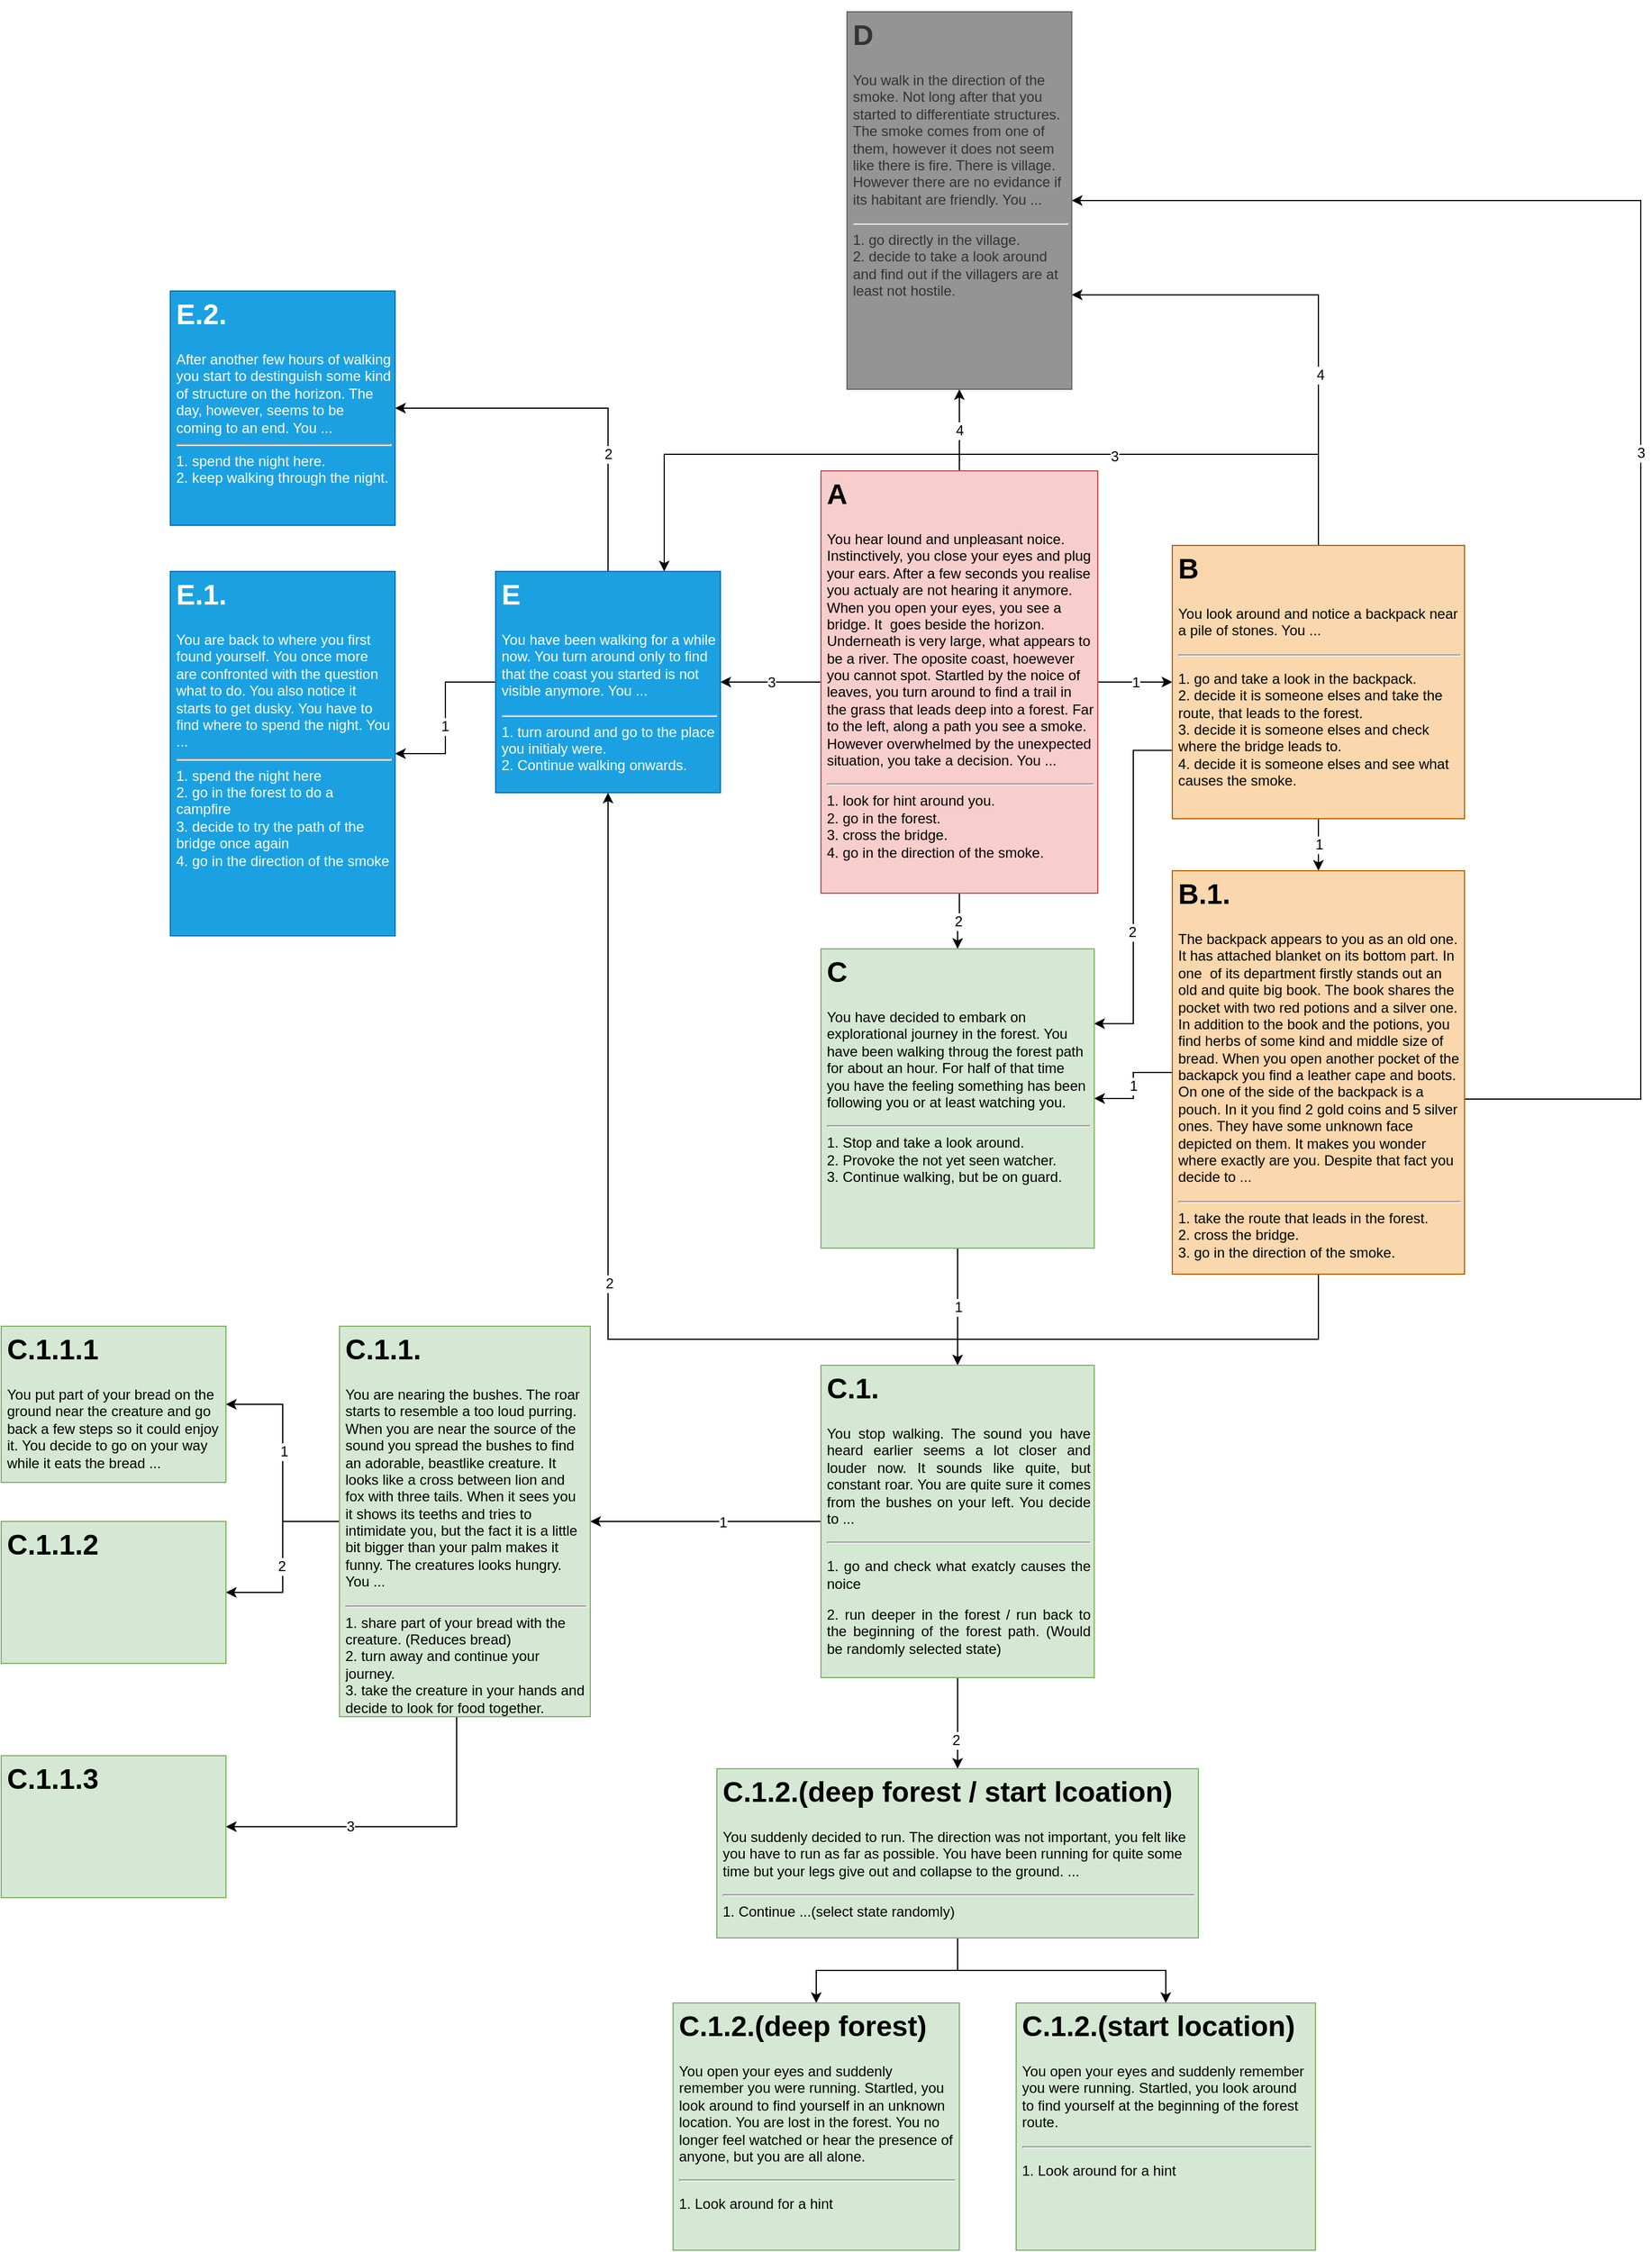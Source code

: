 <mxfile version="11.0.7" type="device"><diagram id="zYfvn2Zs8QDwYcNpTcbm" name="Page-1"><mxGraphModel dx="2297" dy="835" grid="1" gridSize="11" guides="1" tooltips="1" connect="1" arrows="1" fold="1" page="1" pageScale="1" pageWidth="850" pageHeight="1100" math="0" shadow="0"><root><mxCell id="0"/><mxCell id="1" parent="0"/><mxCell id="ZcdzqL1MxjBMbqfNb66z-6" value="&lt;div&gt;1&lt;/div&gt;" style="edgeStyle=orthogonalEdgeStyle;rounded=0;orthogonalLoop=1;jettySize=auto;html=1;exitX=1;exitY=0.5;exitDx=0;exitDy=0;fontSize=12;" parent="1" source="ZcdzqL1MxjBMbqfNb66z-3" target="ZcdzqL1MxjBMbqfNb66z-4" edge="1"><mxGeometry relative="1" as="geometry"/></mxCell><mxCell id="ZcdzqL1MxjBMbqfNb66z-13" value="2" style="edgeStyle=orthogonalEdgeStyle;rounded=0;orthogonalLoop=1;jettySize=auto;html=1;exitX=0.5;exitY=1;exitDx=0;exitDy=0;fontSize=12;" parent="1" source="ZcdzqL1MxjBMbqfNb66z-3" target="ZcdzqL1MxjBMbqfNb66z-9" edge="1"><mxGeometry relative="1" as="geometry"/></mxCell><mxCell id="ZcdzqL1MxjBMbqfNb66z-17" value="4" style="edgeStyle=orthogonalEdgeStyle;rounded=0;orthogonalLoop=1;jettySize=auto;html=1;exitX=0.5;exitY=0;exitDx=0;exitDy=0;entryX=0.5;entryY=1;entryDx=0;entryDy=0;fontSize=12;" parent="1" source="ZcdzqL1MxjBMbqfNb66z-3" target="ZcdzqL1MxjBMbqfNb66z-16" edge="1"><mxGeometry relative="1" as="geometry"/></mxCell><mxCell id="ZcdzqL1MxjBMbqfNb66z-24" value="3" style="edgeStyle=orthogonalEdgeStyle;rounded=0;orthogonalLoop=1;jettySize=auto;html=1;fontSize=12;" parent="1" source="ZcdzqL1MxjBMbqfNb66z-3" target="ZcdzqL1MxjBMbqfNb66z-18" edge="1"><mxGeometry relative="1" as="geometry"/></mxCell><mxCell id="ZcdzqL1MxjBMbqfNb66z-3" value="&lt;h1&gt;A&lt;br&gt;&lt;/h1&gt;&lt;p&gt;You hear lound and unpleasant noice. Instinctively, you close your eyes and plug your ears. After a few seconds you realise you actualy are not hearing it anymore. When you open your eyes, you see a bridge. It&amp;nbsp; goes beside the horizon. Underneath is very large, what appears to be a river. The oposite coast, hoewever you cannot spot. Startled by the noice of leaves, you turn around to find a trail in the grass that leads deep into a forest. Far to the left, along a path you see a smoke. However overwhelmed by the unexpected situation, you take a decision. You ...&lt;/p&gt;&lt;hr&gt;1. look for hint around you.&lt;br&gt;2. go in the forest.&lt;br&gt;3. cross the bridge.&lt;br&gt;4. go in the direction of the smoke." style="text;html=1;strokeColor=#b85450;fillColor=#f8cecc;spacing=5;spacingTop=-20;whiteSpace=wrap;overflow=hidden;rounded=0;labelBorderColor=none;gradientColor=none;" parent="1" vertex="1"><mxGeometry x="286" y="531" width="234" height="357" as="geometry"/></mxCell><mxCell id="ZcdzqL1MxjBMbqfNb66z-8" value="1" style="edgeStyle=orthogonalEdgeStyle;rounded=0;orthogonalLoop=1;jettySize=auto;html=1;entryX=0.5;entryY=0;entryDx=0;entryDy=0;fontSize=12;" parent="1" source="ZcdzqL1MxjBMbqfNb66z-4" target="ZcdzqL1MxjBMbqfNb66z-7" edge="1"><mxGeometry relative="1" as="geometry"/></mxCell><mxCell id="ZcdzqL1MxjBMbqfNb66z-62" style="edgeStyle=orthogonalEdgeStyle;rounded=0;orthogonalLoop=1;jettySize=auto;html=1;entryX=0.75;entryY=0;entryDx=0;entryDy=0;fontSize=12;" parent="1" source="ZcdzqL1MxjBMbqfNb66z-4" target="ZcdzqL1MxjBMbqfNb66z-18" edge="1"><mxGeometry relative="1" as="geometry"><Array as="points"><mxPoint x="706" y="517"/><mxPoint x="154" y="517"/></Array></mxGeometry></mxCell><mxCell id="ZcdzqL1MxjBMbqfNb66z-63" value="3" style="text;html=1;resizable=0;points=[];align=center;verticalAlign=middle;labelBackgroundColor=#ffffff;fontSize=12;" parent="ZcdzqL1MxjBMbqfNb66z-62" vertex="1" connectable="0"><mxGeometry x="-0.315" y="2" relative="1" as="geometry"><mxPoint as="offset"/></mxGeometry></mxCell><mxCell id="ZcdzqL1MxjBMbqfNb66z-64" style="edgeStyle=orthogonalEdgeStyle;rounded=0;orthogonalLoop=1;jettySize=auto;html=1;entryX=1;entryY=0.75;entryDx=0;entryDy=0;fontSize=12;" parent="1" source="ZcdzqL1MxjBMbqfNb66z-4" target="ZcdzqL1MxjBMbqfNb66z-16" edge="1"><mxGeometry relative="1" as="geometry"><Array as="points"><mxPoint x="706" y="382"/></Array></mxGeometry></mxCell><mxCell id="ZcdzqL1MxjBMbqfNb66z-65" value="4" style="text;html=1;resizable=0;points=[];align=center;verticalAlign=middle;labelBackgroundColor=#ffffff;fontSize=12;" parent="ZcdzqL1MxjBMbqfNb66z-64" vertex="1" connectable="0"><mxGeometry x="-0.314" y="-1" relative="1" as="geometry"><mxPoint as="offset"/></mxGeometry></mxCell><mxCell id="ZcdzqL1MxjBMbqfNb66z-66" style="edgeStyle=orthogonalEdgeStyle;rounded=0;orthogonalLoop=1;jettySize=auto;html=1;exitX=0;exitY=0.75;exitDx=0;exitDy=0;entryX=1;entryY=0.25;entryDx=0;entryDy=0;fontSize=12;" parent="1" source="ZcdzqL1MxjBMbqfNb66z-4" target="ZcdzqL1MxjBMbqfNb66z-9" edge="1"><mxGeometry relative="1" as="geometry"/></mxCell><mxCell id="ZcdzqL1MxjBMbqfNb66z-67" value="2" style="text;html=1;resizable=0;points=[];align=center;verticalAlign=middle;labelBackgroundColor=#ffffff;fontSize=12;" parent="ZcdzqL1MxjBMbqfNb66z-66" vertex="1" connectable="0"><mxGeometry x="0.253" y="-1" relative="1" as="geometry"><mxPoint as="offset"/></mxGeometry></mxCell><mxCell id="ZcdzqL1MxjBMbqfNb66z-4" value="&lt;h1 style=&quot;font-size: 24px&quot;&gt;B&lt;br style=&quot;font-size: 12px&quot;&gt;&lt;/h1&gt;&lt;p style=&quot;font-size: 12px&quot;&gt;You look around and notice a backpack near a pile of stones. You ...&lt;/p&gt;&lt;hr style=&quot;font-size: 12px&quot;&gt;&lt;p style=&quot;font-size: 12px&quot;&gt;1. go and take a look in the backpack.&lt;br&gt;2. decide it is someone elses and take the route, that leads to the forest.&lt;br&gt;3. decide it is someone elses and check where the bridge leads to.&lt;br&gt;4. decide it is someone elses and see what causes the smoke.&lt;br&gt;&lt;/p&gt;" style="text;html=1;strokeColor=#b46504;fillColor=#fad7ac;spacing=5;spacingTop=-20;whiteSpace=wrap;overflow=hidden;rounded=0;labelBackgroundColor=none;labelBorderColor=none;fontSize=12;" parent="1" vertex="1"><mxGeometry x="583" y="594" width="247" height="231" as="geometry"/></mxCell><mxCell id="ZcdzqL1MxjBMbqfNb66z-19" value="3" style="edgeStyle=orthogonalEdgeStyle;rounded=0;orthogonalLoop=1;jettySize=auto;html=1;entryX=1;entryY=0.5;entryDx=0;entryDy=0;fontSize=12;" parent="1" source="ZcdzqL1MxjBMbqfNb66z-7" target="ZcdzqL1MxjBMbqfNb66z-16" edge="1"><mxGeometry relative="1" as="geometry"><Array as="points"><mxPoint x="979" y="1062"/><mxPoint x="979" y="302"/></Array></mxGeometry></mxCell><mxCell id="ZcdzqL1MxjBMbqfNb66z-20" value="1" style="edgeStyle=orthogonalEdgeStyle;rounded=0;orthogonalLoop=1;jettySize=auto;html=1;fontSize=12;" parent="1" source="ZcdzqL1MxjBMbqfNb66z-7" target="ZcdzqL1MxjBMbqfNb66z-9" edge="1"><mxGeometry relative="1" as="geometry"/></mxCell><mxCell id="ZcdzqL1MxjBMbqfNb66z-30" style="edgeStyle=orthogonalEdgeStyle;rounded=0;orthogonalLoop=1;jettySize=auto;html=1;entryX=0.5;entryY=1;entryDx=0;entryDy=0;fontSize=12;" parent="1" source="ZcdzqL1MxjBMbqfNb66z-7" target="ZcdzqL1MxjBMbqfNb66z-18" edge="1"><mxGeometry relative="1" as="geometry"><Array as="points"><mxPoint x="706" y="1265"/><mxPoint x="106" y="1265"/></Array></mxGeometry></mxCell><mxCell id="ZcdzqL1MxjBMbqfNb66z-31" value="&lt;div&gt;2&lt;/div&gt;" style="text;html=1;resizable=0;points=[];align=center;verticalAlign=middle;labelBackgroundColor=#ffffff;fontSize=12;" parent="ZcdzqL1MxjBMbqfNb66z-30" vertex="1" connectable="0"><mxGeometry x="0.257" y="-1" relative="1" as="geometry"><mxPoint as="offset"/></mxGeometry></mxCell><mxCell id="ZcdzqL1MxjBMbqfNb66z-7" value="&lt;h1&gt;B.1.&lt;br&gt;&lt;/h1&gt;&lt;p&gt;The backpack appears to you as an old one. It has attached blanket on its bottom part. In one&amp;nbsp; of its department firstly stands out an old and quite big book. The book shares the pocket with two red potions and a silver one. In addition to the book and the potions, you find herbs of some kind and middle size of bread. When you open another pocket of the backapck you find a leather cape and boots. On one of the side of the backpack is a pouch. In it you find 2 gold coins and 5 silver ones. They have some unknown face depicted on them. It makes you wonder where exactly are you. Despite that fact you decide to ...&lt;/p&gt;&lt;hr&gt;1. take the route that leads in the forest.&lt;br&gt;2. cross the bridge.&lt;br&gt;3. go in the direction of the smoke.&lt;p&gt;&lt;br&gt;&lt;/p&gt;" style="text;html=1;strokeColor=#b46504;fillColor=#fad7ac;spacing=5;spacingTop=-20;whiteSpace=wrap;overflow=hidden;rounded=0;labelBackgroundColor=none;fontSize=12;labelBorderColor=none;" parent="1" vertex="1"><mxGeometry x="583" y="869" width="247" height="341" as="geometry"/></mxCell><mxCell id="ZcdzqL1MxjBMbqfNb66z-23" value="&lt;div&gt;1&lt;/div&gt;" style="edgeStyle=orthogonalEdgeStyle;rounded=0;orthogonalLoop=1;jettySize=auto;html=1;entryX=0.5;entryY=0;entryDx=0;entryDy=0;fontSize=12;" parent="1" source="ZcdzqL1MxjBMbqfNb66z-9" target="ZcdzqL1MxjBMbqfNb66z-22" edge="1"><mxGeometry relative="1" as="geometry"/></mxCell><mxCell id="ZcdzqL1MxjBMbqfNb66z-9" value="&lt;h1&gt;C&lt;/h1&gt;&lt;p&gt;You have decided to embark on explorational journey in the forest. You have been walking throug the forest path for about an hour. For half of that time you have the feeling something has been following you or at least watching you.&lt;/p&gt;&lt;hr&gt;&lt;div&gt;1. Stop and take a look around.&lt;/div&gt;&lt;div&gt;2. Provoke the not yet seen watcher.&lt;/div&gt;&lt;div&gt;3. Continue walking, but be on guard.&lt;br&gt;&lt;/div&gt;&lt;p&gt;&lt;br&gt;&lt;/p&gt;" style="text;html=1;strokeColor=#82b366;fillColor=#d5e8d4;spacing=5;spacingTop=-20;whiteSpace=wrap;overflow=hidden;rounded=0;labelBackgroundColor=none;fontSize=12;labelBorderColor=none;" parent="1" vertex="1"><mxGeometry x="286" y="935" width="231" height="253" as="geometry"/></mxCell><mxCell id="ZcdzqL1MxjBMbqfNb66z-16" value="&lt;h1&gt;D&lt;/h1&gt;&lt;p&gt;You walk in the direction of the smoke. Not long after that you started to differentiate structures. The smoke comes from one of them, however it does not seem like there is fire. There is village. However there are no evidance if its habitant are friendly. You ...&lt;br&gt;&lt;/p&gt;&lt;hr&gt;&lt;div&gt;1. go directly in the village.&lt;/div&gt;&lt;div&gt;2. decide to take a look around and find out if the villagers are at least not hostile.&lt;br&gt;&lt;/div&gt;&lt;p&gt;&lt;br&gt;&lt;/p&gt;" style="text;html=1;strokeColor=#666666;fillColor=#949494;spacing=5;spacingTop=-20;whiteSpace=wrap;overflow=hidden;rounded=0;labelBackgroundColor=none;fontSize=12;fontColor=#333333;" parent="1" vertex="1"><mxGeometry x="308" y="143" width="190" height="319" as="geometry"/></mxCell><mxCell id="ZcdzqL1MxjBMbqfNb66z-45" style="edgeStyle=orthogonalEdgeStyle;rounded=0;orthogonalLoop=1;jettySize=auto;html=1;entryX=1;entryY=0.5;entryDx=0;entryDy=0;fontSize=12;" parent="1" source="ZcdzqL1MxjBMbqfNb66z-18" target="ZcdzqL1MxjBMbqfNb66z-44" edge="1"><mxGeometry relative="1" as="geometry"/></mxCell><mxCell id="ZcdzqL1MxjBMbqfNb66z-46" value="1" style="text;html=1;resizable=0;points=[];align=center;verticalAlign=middle;labelBackgroundColor=#ffffff;fontSize=12;" parent="ZcdzqL1MxjBMbqfNb66z-45" vertex="1" connectable="0"><mxGeometry x="0.101" y="-1" relative="1" as="geometry"><mxPoint as="offset"/></mxGeometry></mxCell><mxCell id="ZcdzqL1MxjBMbqfNb66z-58" style="edgeStyle=orthogonalEdgeStyle;rounded=0;orthogonalLoop=1;jettySize=auto;html=1;entryX=1;entryY=0.5;entryDx=0;entryDy=0;fontSize=12;" parent="1" source="ZcdzqL1MxjBMbqfNb66z-18" target="ZcdzqL1MxjBMbqfNb66z-57" edge="1"><mxGeometry relative="1" as="geometry"><Array as="points"><mxPoint x="106" y="478"/></Array></mxGeometry></mxCell><mxCell id="ZcdzqL1MxjBMbqfNb66z-59" value="2" style="text;html=1;resizable=0;points=[];align=center;verticalAlign=middle;labelBackgroundColor=#ffffff;fontSize=12;" parent="ZcdzqL1MxjBMbqfNb66z-58" vertex="1" connectable="0"><mxGeometry x="-0.375" relative="1" as="geometry"><mxPoint as="offset"/></mxGeometry></mxCell><mxCell id="ZcdzqL1MxjBMbqfNb66z-18" value="&lt;h1&gt;E&lt;/h1&gt;&lt;p&gt;You have been walking for a while now. You turn around only to find that the coast you started is not visible anymore. You ...&lt;/p&gt;&lt;hr&gt;&lt;div&gt;1. turn around and go to the place you initialy were.&lt;/div&gt;&lt;div&gt;2. Continue walking onwards.&lt;br&gt;&lt;/div&gt;&lt;div&gt;&lt;br&gt;&lt;/div&gt;&lt;p&gt;&lt;br&gt;&lt;/p&gt;" style="text;html=1;strokeColor=#006EAF;fillColor=#1ba1e2;spacing=5;spacingTop=-20;whiteSpace=wrap;overflow=hidden;rounded=0;labelBackgroundColor=none;fontSize=12;fontColor=#ffffff;" parent="1" vertex="1"><mxGeometry x="11" y="616" width="190" height="187" as="geometry"/></mxCell><mxCell id="ZcdzqL1MxjBMbqfNb66z-29" style="edgeStyle=orthogonalEdgeStyle;rounded=0;orthogonalLoop=1;jettySize=auto;html=1;fontSize=12;" parent="1" source="ZcdzqL1MxjBMbqfNb66z-22" target="ZcdzqL1MxjBMbqfNb66z-25" edge="1"><mxGeometry relative="1" as="geometry"/></mxCell><mxCell id="ZcdzqL1MxjBMbqfNb66z-32" value="1" style="text;html=1;resizable=0;points=[];align=center;verticalAlign=middle;labelBackgroundColor=#ffffff;fontSize=12;" parent="ZcdzqL1MxjBMbqfNb66z-29" vertex="1" connectable="0"><mxGeometry x="-0.143" y="1" relative="1" as="geometry"><mxPoint as="offset"/></mxGeometry></mxCell><mxCell id="ZcdzqL1MxjBMbqfNb66z-34" style="edgeStyle=orthogonalEdgeStyle;rounded=0;orthogonalLoop=1;jettySize=auto;html=1;fontSize=12;" parent="1" source="ZcdzqL1MxjBMbqfNb66z-22" target="ZcdzqL1MxjBMbqfNb66z-33" edge="1"><mxGeometry relative="1" as="geometry"/></mxCell><mxCell id="ZcdzqL1MxjBMbqfNb66z-35" value="2" style="text;html=1;resizable=0;points=[];align=center;verticalAlign=middle;labelBackgroundColor=#ffffff;fontSize=12;" parent="ZcdzqL1MxjBMbqfNb66z-34" vertex="1" connectable="0"><mxGeometry x="0.372" y="-2" relative="1" as="geometry"><mxPoint as="offset"/></mxGeometry></mxCell><mxCell id="ZcdzqL1MxjBMbqfNb66z-22" value="&lt;h1 align=&quot;justify&quot;&gt;C.1.&lt;/h1&gt;&lt;p align=&quot;justify&quot;&gt;You stop walking. The sound you have heard earlier seems a lot closer and louder now. It sounds like quite, but constant roar. You are quite sure it comes from the bushes on your left. You decide to ...&lt;/p&gt;&lt;hr align=&quot;justify&quot;&gt;&lt;p align=&quot;justify&quot;&gt;1. go and check what exatcly causes the noice&lt;/p&gt;&lt;p align=&quot;justify&quot;&gt;2. run deeper in the forest / run back to the beginning of the forest path. (Would be randomly selected state)&lt;br&gt;&lt;/p&gt;" style="text;html=1;strokeColor=#82b366;fillColor=#d5e8d4;spacing=5;spacingTop=-20;whiteSpace=wrap;overflow=hidden;rounded=0;labelBackgroundColor=none;fontSize=12;" parent="1" vertex="1"><mxGeometry x="286" y="1287" width="231" height="264" as="geometry"/></mxCell><mxCell id="ZcdzqL1MxjBMbqfNb66z-48" style="edgeStyle=orthogonalEdgeStyle;rounded=0;orthogonalLoop=1;jettySize=auto;html=1;entryX=1;entryY=0.5;entryDx=0;entryDy=0;fontSize=12;" parent="1" source="ZcdzqL1MxjBMbqfNb66z-25" target="ZcdzqL1MxjBMbqfNb66z-47" edge="1"><mxGeometry relative="1" as="geometry"/></mxCell><mxCell id="ZcdzqL1MxjBMbqfNb66z-51" value="1" style="text;html=1;resizable=0;points=[];align=center;verticalAlign=middle;labelBackgroundColor=#ffffff;fontSize=12;" parent="ZcdzqL1MxjBMbqfNb66z-48" vertex="1" connectable="0"><mxGeometry x="0.105" y="-1" relative="1" as="geometry"><mxPoint as="offset"/></mxGeometry></mxCell><mxCell id="ZcdzqL1MxjBMbqfNb66z-50" style="edgeStyle=orthogonalEdgeStyle;rounded=0;orthogonalLoop=1;jettySize=auto;html=1;fontSize=12;" parent="1" source="ZcdzqL1MxjBMbqfNb66z-25" target="ZcdzqL1MxjBMbqfNb66z-49" edge="1"><mxGeometry relative="1" as="geometry"/></mxCell><mxCell id="ZcdzqL1MxjBMbqfNb66z-52" value="2" style="text;html=1;resizable=0;points=[];align=center;verticalAlign=middle;labelBackgroundColor=#ffffff;fontSize=12;" parent="ZcdzqL1MxjBMbqfNb66z-50" vertex="1" connectable="0"><mxGeometry x="0.095" y="-1" relative="1" as="geometry"><mxPoint as="offset"/></mxGeometry></mxCell><mxCell id="ZcdzqL1MxjBMbqfNb66z-54" style="edgeStyle=orthogonalEdgeStyle;rounded=0;orthogonalLoop=1;jettySize=auto;html=1;entryX=1;entryY=0.5;entryDx=0;entryDy=0;fontSize=12;" parent="1" source="ZcdzqL1MxjBMbqfNb66z-25" target="ZcdzqL1MxjBMbqfNb66z-53" edge="1"><mxGeometry relative="1" as="geometry"><Array as="points"><mxPoint x="-22" y="1677"/></Array></mxGeometry></mxCell><mxCell id="ZcdzqL1MxjBMbqfNb66z-55" value="3" style="text;html=1;resizable=0;points=[];align=center;verticalAlign=middle;labelBackgroundColor=#ffffff;fontSize=12;" parent="ZcdzqL1MxjBMbqfNb66z-54" vertex="1" connectable="0"><mxGeometry x="0.27" relative="1" as="geometry"><mxPoint as="offset"/></mxGeometry></mxCell><mxCell id="ZcdzqL1MxjBMbqfNb66z-25" value="&lt;h1&gt;C.1.1.&lt;/h1&gt;&lt;p&gt;You are nearing the bushes. The roar starts to resemble a too loud purring. When you are near the source of the sound you spread the bushes to find an adorable, beastlike creature. It looks like a cross between lion and fox with three tails. When it sees you it shows its teeths and tries to intimidate you, but the fact it is a little bit bigger than your palm makes it funny. The creatures looks hungry. You ...&lt;br&gt;&lt;/p&gt;&lt;hr&gt;&lt;div&gt;1. share part of your bread with the creature. (Reduces bread)&lt;br&gt;&lt;/div&gt;&lt;div&gt;2. turn away and continue your journey.&lt;/div&gt;&lt;div&gt;3. take the creature in your hands and decide to look for food together.&lt;br&gt;&lt;/div&gt;&lt;p&gt;&lt;br&gt;&lt;/p&gt;" style="text;html=1;strokeColor=#82b366;fillColor=#d5e8d4;spacing=5;spacingTop=-20;whiteSpace=wrap;overflow=hidden;rounded=0;labelBackgroundColor=none;fontSize=12;" parent="1" vertex="1"><mxGeometry x="-121" y="1254" width="212" height="330" as="geometry"/></mxCell><mxCell id="ZcdzqL1MxjBMbqfNb66z-40" value="" style="edgeStyle=orthogonalEdgeStyle;rounded=0;orthogonalLoop=1;jettySize=auto;html=1;fontSize=12;" parent="1" source="ZcdzqL1MxjBMbqfNb66z-33" target="ZcdzqL1MxjBMbqfNb66z-36" edge="1"><mxGeometry relative="1" as="geometry"/></mxCell><mxCell id="ZcdzqL1MxjBMbqfNb66z-43" style="edgeStyle=orthogonalEdgeStyle;rounded=0;orthogonalLoop=1;jettySize=auto;html=1;entryX=0.5;entryY=0;entryDx=0;entryDy=0;fontSize=12;" parent="1" source="ZcdzqL1MxjBMbqfNb66z-33" target="ZcdzqL1MxjBMbqfNb66z-42" edge="1"><mxGeometry relative="1" as="geometry"/></mxCell><mxCell id="ZcdzqL1MxjBMbqfNb66z-33" value="&lt;h1&gt;C.1.2.(deep forest / start lcoation)&lt;/h1&gt;&lt;p&gt;You suddenly decided to run. The direction was not important, you felt like you have to run as far as possible. You have been running for quite some time but your legs give out and collapse to the ground. ...&lt;/p&gt;&lt;hr&gt;1. Continue ...(select state randomly)&lt;br&gt;&lt;p&gt; &lt;br&gt;&lt;/p&gt;" style="text;html=1;strokeColor=#82b366;fillColor=#d5e8d4;spacing=5;spacingTop=-20;whiteSpace=wrap;overflow=hidden;rounded=0;labelBackgroundColor=none;fontSize=12;" parent="1" vertex="1"><mxGeometry x="198" y="1628" width="407" height="143" as="geometry"/></mxCell><mxCell id="ZcdzqL1MxjBMbqfNb66z-36" value="&lt;h1&gt;C.1.2.(deep forest)&lt;br&gt;&lt;/h1&gt;&lt;p&gt;You open your eyes and suddenly remember you were running. Startled, you look around to find yourself in an unknown location. You are lost in the forest. You no longer feel watched or hear the presence of anyone, but you are all alone.&lt;/p&gt;&lt;hr&gt;&lt;p&gt;1. Look around for a hint&lt;br&gt;&lt;/p&gt;" style="text;html=1;strokeColor=#82b366;fillColor=#d5e8d4;spacing=5;spacingTop=-20;whiteSpace=wrap;overflow=hidden;rounded=0;labelBackgroundColor=none;fontSize=12;" parent="1" vertex="1"><mxGeometry x="161" y="1826" width="242" height="209" as="geometry"/></mxCell><mxCell id="ZcdzqL1MxjBMbqfNb66z-42" value="&lt;h1&gt;C.1.2.(start location)&lt;br&gt;&lt;/h1&gt;&lt;p&gt;You open your eyes and suddenly remember you were running. Startled, you look around to find yourself at the beginning of the forest route.&lt;br&gt;&lt;/p&gt;&lt;hr&gt;&lt;p&gt;1. Look around for a hint&lt;br&gt;&lt;/p&gt;" style="text;html=1;strokeColor=#82b366;fillColor=#d5e8d4;spacing=5;spacingTop=-20;whiteSpace=wrap;overflow=hidden;rounded=0;labelBackgroundColor=none;fontSize=12;" parent="1" vertex="1"><mxGeometry x="451" y="1826" width="253" height="209" as="geometry"/></mxCell><mxCell id="ZcdzqL1MxjBMbqfNb66z-44" value="&lt;h1&gt;E.1.&lt;br&gt;&lt;/h1&gt;&lt;div&gt;You are back to where you first found yourself. You once more are confronted with the question what to do. You also notice it starts to get dusky. You have to find where to spend the night. You ...&lt;/div&gt;&lt;div&gt;&lt;hr&gt;1. spend the night here&lt;/div&gt;&lt;div&gt;2. go in the forest to do a campfire&lt;/div&gt;&lt;div&gt;3. decide to try the path of the bridge once again&lt;/div&gt;&lt;div&gt;4. go in the direction of the smoke&lt;br&gt;&lt;/div&gt;&lt;p&gt;&lt;br&gt;&lt;/p&gt;" style="text;html=1;strokeColor=#006EAF;fillColor=#1ba1e2;spacing=5;spacingTop=-20;whiteSpace=wrap;overflow=hidden;rounded=0;labelBackgroundColor=none;fontSize=12;fontColor=#ffffff;" parent="1" vertex="1"><mxGeometry x="-264" y="616" width="190" height="308" as="geometry"/></mxCell><mxCell id="ZcdzqL1MxjBMbqfNb66z-47" value="&lt;h1&gt;C.1.1.1&lt;/h1&gt;&lt;p&gt;You put part of your bread on the ground near the creature and go back a few steps so it could enjoy it. You decide to go on your way while it eats the bread ...&lt;br&gt;&lt;/p&gt;" style="text;html=1;strokeColor=#82b366;fillColor=#d5e8d4;spacing=5;spacingTop=-20;whiteSpace=wrap;overflow=hidden;rounded=0;labelBackgroundColor=none;fontSize=12;" parent="1" vertex="1"><mxGeometry x="-407" y="1254" width="190" height="132" as="geometry"/></mxCell><mxCell id="ZcdzqL1MxjBMbqfNb66z-49" value="&lt;h1&gt;C.1.1.2&lt;/h1&gt;&lt;p&gt;&lt;br&gt;&lt;/p&gt;" style="text;html=1;strokeColor=#82b366;fillColor=#d5e8d4;spacing=5;spacingTop=-20;whiteSpace=wrap;overflow=hidden;rounded=0;labelBackgroundColor=none;fontSize=12;" parent="1" vertex="1"><mxGeometry x="-407" y="1419" width="190" height="120" as="geometry"/></mxCell><mxCell id="ZcdzqL1MxjBMbqfNb66z-53" value="&lt;h1&gt;C.1.1.3&lt;/h1&gt;&lt;p&gt;&lt;br&gt;&lt;/p&gt;" style="text;html=1;strokeColor=#82b366;fillColor=#d5e8d4;spacing=5;spacingTop=-20;whiteSpace=wrap;overflow=hidden;rounded=0;labelBackgroundColor=none;fontSize=12;" parent="1" vertex="1"><mxGeometry x="-407" y="1617" width="190" height="120" as="geometry"/></mxCell><mxCell id="ZcdzqL1MxjBMbqfNb66z-57" value="&lt;h1&gt;E.2.&lt;br&gt;&lt;/h1&gt;&lt;div&gt;After another few hours of walking you start to destinguish some kind of structure on the horizon. The day, however, seems to be coming to an end. You ...&lt;br&gt;&lt;/div&gt;&lt;div&gt;&lt;hr&gt;1. spend the night here.&lt;/div&gt;2. keep walking through the night." style="text;html=1;strokeColor=#006EAF;fillColor=#1ba1e2;spacing=5;spacingTop=-20;whiteSpace=wrap;overflow=hidden;rounded=0;labelBackgroundColor=none;fontSize=12;fontColor=#ffffff;" parent="1" vertex="1"><mxGeometry x="-264" y="379" width="190" height="198" as="geometry"/></mxCell></root></mxGraphModel></diagram></mxfile>